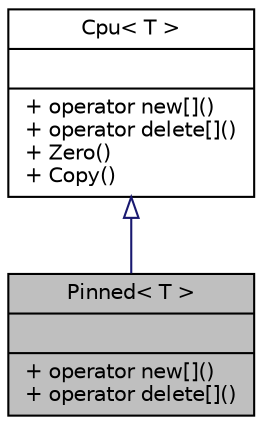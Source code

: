 digraph "Pinned&lt; T &gt;"
{
 // INTERACTIVE_SVG=YES
  bgcolor="transparent";
  edge [fontname="Helvetica",fontsize="10",labelfontname="Helvetica",labelfontsize="10"];
  node [fontname="Helvetica",fontsize="10",shape=record];
  Node8 [label="{Pinned\< T \>\n||+ operator new[]()\l+ operator delete[]()\l}",height=0.2,width=0.4,color="black", fillcolor="grey75", style="filled", fontcolor="black"];
  Node9 -> Node8 [dir="back",color="midnightblue",fontsize="10",style="solid",arrowtail="onormal",fontname="Helvetica"];
  Node9 [label="{Cpu\< T \>\n||+ operator new[]()\l+ operator delete[]()\l+ Zero()\l+ Copy()\l}",height=0.2,width=0.4,color="black",URL="$class_cpu.html"];
}
